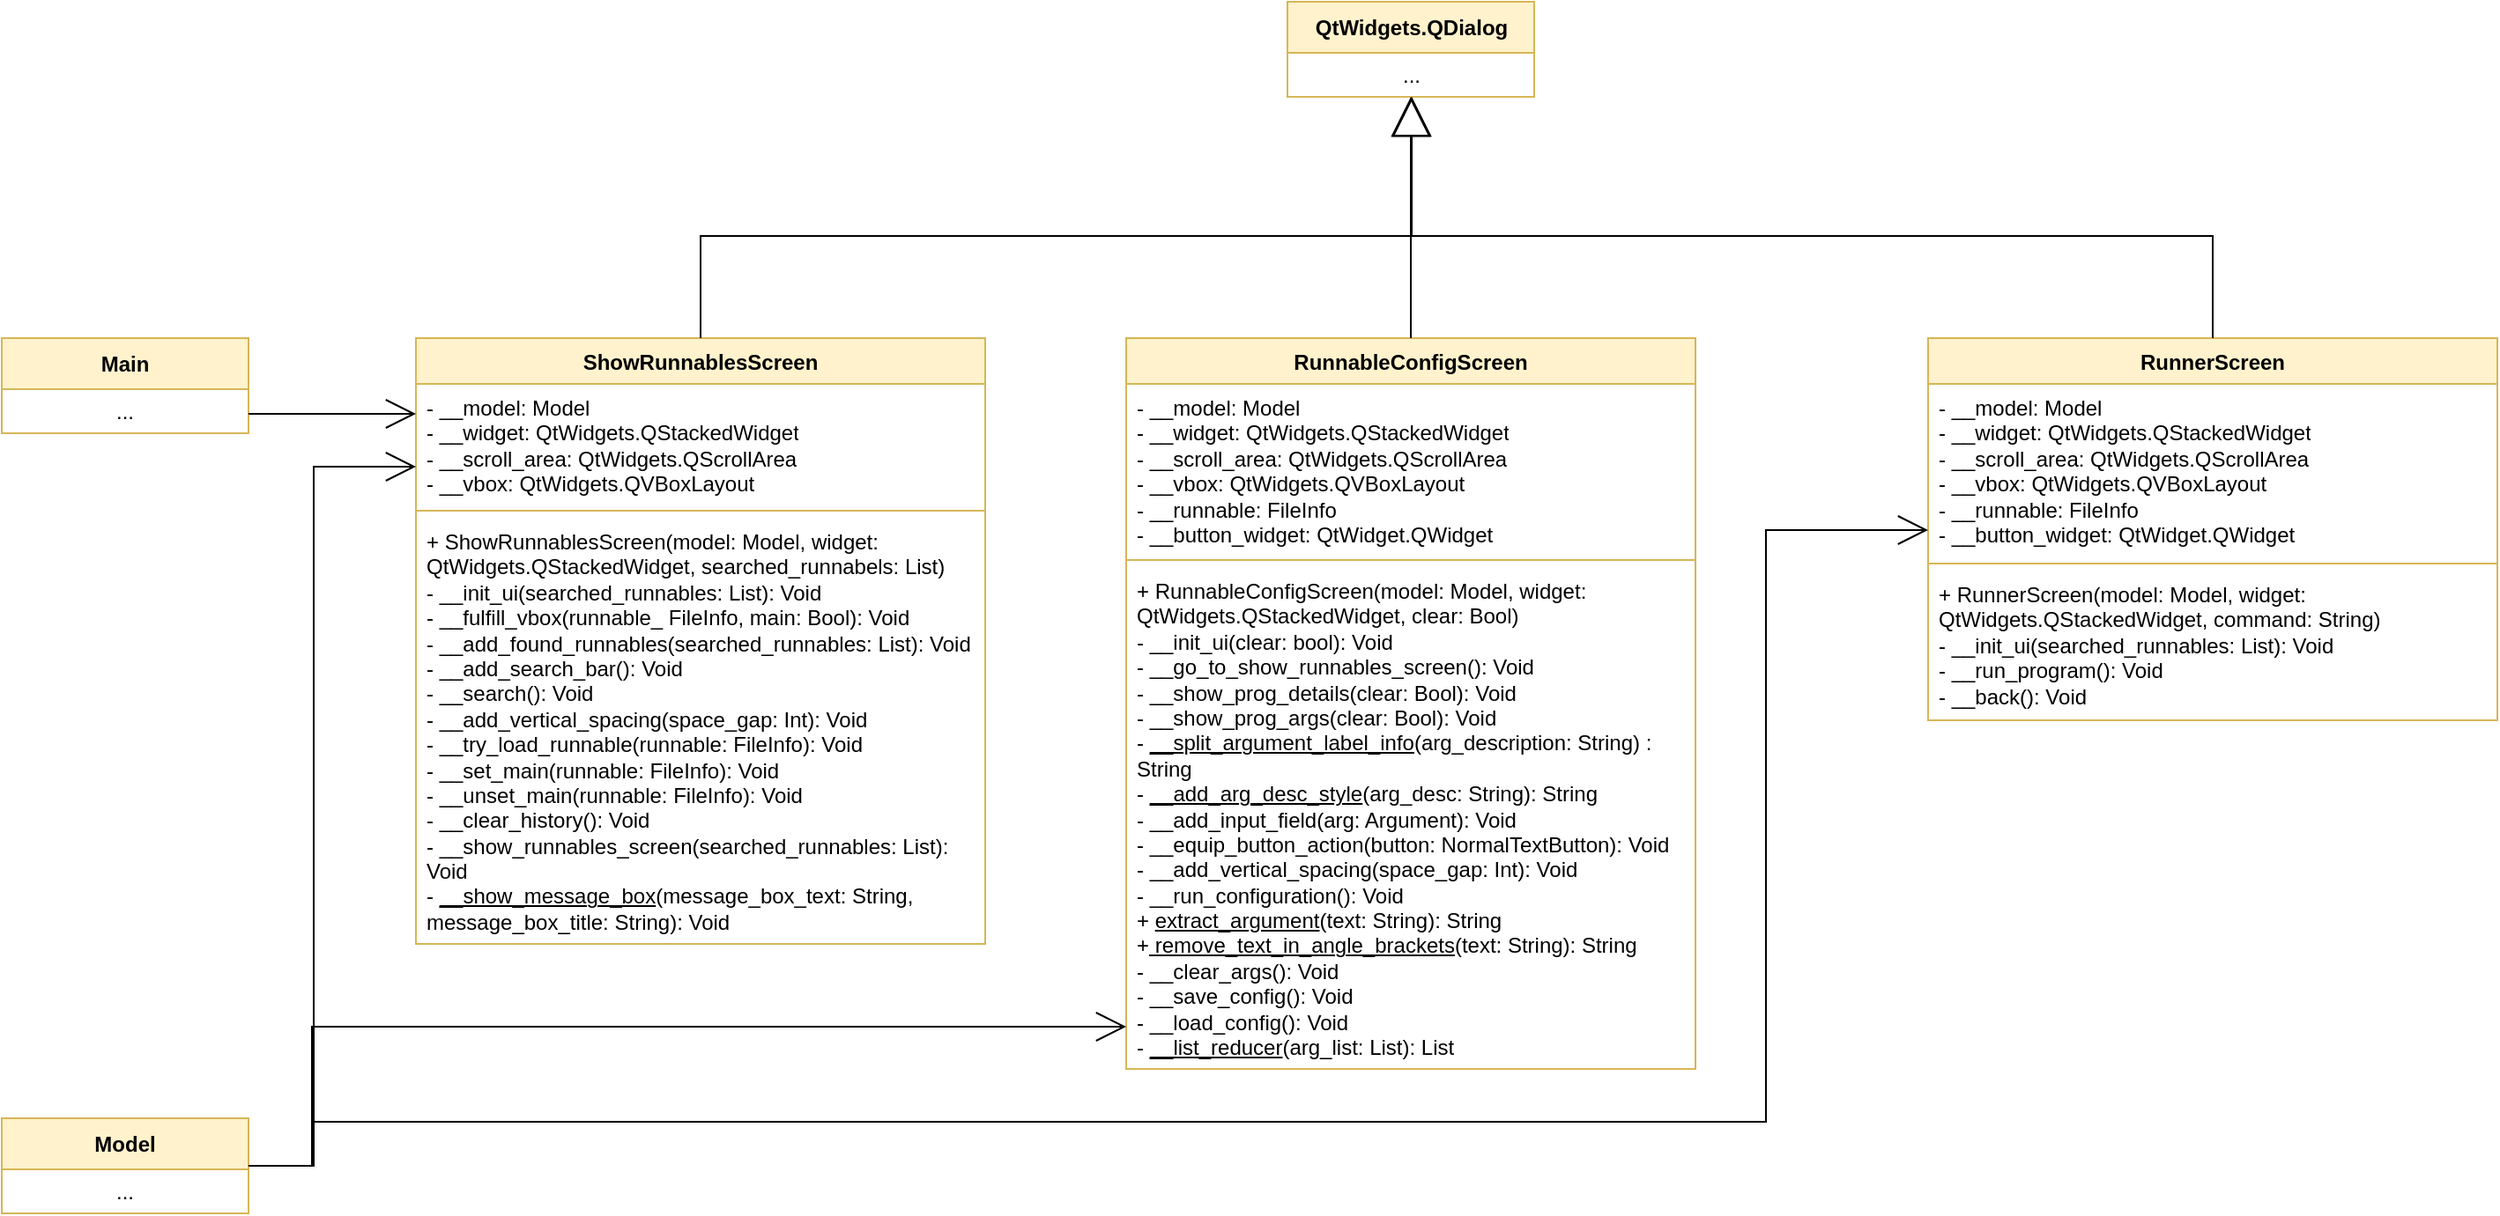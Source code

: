 <mxfile version="24.7.7">
  <diagram name="Page-1" id="9-5UBTBktTCmrauaOCZ5">
    <mxGraphModel dx="1595" dy="701" grid="0" gridSize="10" guides="1" tooltips="1" connect="1" arrows="1" fold="1" page="0" pageScale="1" pageWidth="850" pageHeight="1100" math="0" shadow="0">
      <root>
        <mxCell id="0" />
        <mxCell id="1" parent="0" />
        <mxCell id="OeODY6j1MzYCoBJknC6D-1" value="ShowRunnablesScreen" style="swimlane;fontStyle=1;align=center;verticalAlign=top;childLayout=stackLayout;horizontal=1;startSize=26;horizontalStack=0;resizeParent=1;resizeParentMax=0;resizeLast=0;collapsible=1;marginBottom=0;whiteSpace=wrap;html=1;fillColor=#fff2cc;strokeColor=#d6b656;" vertex="1" parent="1">
          <mxGeometry x="96" y="263" width="323" height="344" as="geometry" />
        </mxCell>
        <mxCell id="OeODY6j1MzYCoBJknC6D-2" value="- __model: Model&lt;div&gt;- __widget:&amp;nbsp;&lt;span style=&quot;background-color: initial;&quot;&gt;QtWidgets.QStackedWidget&lt;/span&gt;&lt;/div&gt;&lt;div&gt;&lt;span style=&quot;background-color: initial;&quot;&gt;- __scroll_area:&amp;nbsp;&lt;/span&gt;&lt;span style=&quot;background-color: initial;&quot;&gt;QtWidgets.&lt;/span&gt;&lt;span style=&quot;background-color: initial;&quot;&gt;QScrollArea&lt;/span&gt;&lt;span style=&quot;background-color: initial;&quot;&gt;&lt;br&gt;&lt;/span&gt;&lt;/div&gt;&lt;div&gt;&lt;span style=&quot;background-color: initial;&quot;&gt;- __vbox:&amp;nbsp;&lt;/span&gt;&lt;span style=&quot;background-color: initial;&quot;&gt;QtWidgets.&lt;/span&gt;&lt;span style=&quot;background-color: initial;&quot;&gt;QVBoxLayout&lt;/span&gt;&lt;/div&gt;&lt;div&gt;&lt;span style=&quot;background-color: initial;&quot;&gt;&lt;br&gt;&lt;/span&gt;&lt;/div&gt;&lt;div&gt;&lt;span style=&quot;background-color: initial;&quot;&gt;&lt;br&gt;&lt;/span&gt;&lt;/div&gt;" style="text;strokeColor=none;fillColor=none;align=left;verticalAlign=top;spacingLeft=4;spacingRight=4;overflow=hidden;rotatable=0;points=[[0,0.5],[1,0.5]];portConstraint=eastwest;whiteSpace=wrap;html=1;" vertex="1" parent="OeODY6j1MzYCoBJknC6D-1">
          <mxGeometry y="26" width="323" height="68" as="geometry" />
        </mxCell>
        <mxCell id="OeODY6j1MzYCoBJknC6D-3" value="" style="line;strokeWidth=1;fillColor=none;align=left;verticalAlign=middle;spacingTop=-1;spacingLeft=3;spacingRight=3;rotatable=0;labelPosition=right;points=[];portConstraint=eastwest;strokeColor=inherit;" vertex="1" parent="OeODY6j1MzYCoBJknC6D-1">
          <mxGeometry y="94" width="323" height="8" as="geometry" />
        </mxCell>
        <mxCell id="OeODY6j1MzYCoBJknC6D-4" value="+ ShowRunnablesScreen(model: Model, widget: QtWidgets.QStackedWidget, searched_runnabels: List)&lt;div&gt;- __init_ui(searched_runnables: List): Void&lt;/div&gt;&lt;div&gt;- __fulfill_vbox(runnable_ FileInfo, main: Bool): Void&lt;/div&gt;&lt;div&gt;- __add_found_runnables(searched_runnables: List): Void&lt;/div&gt;&lt;div&gt;- __add_search_bar(): Void&lt;/div&gt;&lt;div&gt;- __search(): Void&lt;/div&gt;&lt;div&gt;- __add_vertical_spacing(space_gap: Int): Void&lt;/div&gt;&lt;div&gt;- __try_load_runnable(runnable: FileInfo): Void&lt;/div&gt;&lt;div&gt;- __set_main(runnable: FileInfo): Void&lt;/div&gt;&lt;div&gt;- __unset_main(runnable: FileInfo): Void&lt;/div&gt;&lt;div&gt;- __clear_history(): Void&lt;/div&gt;&lt;div&gt;- __show_runnables_screen(searched_runnables: List): Void&lt;/div&gt;&lt;div&gt;- &lt;u&gt;__show_message_box&lt;/u&gt;(message_box_text: String, message_box_title: String): Void&lt;/div&gt;" style="text;strokeColor=none;fillColor=none;align=left;verticalAlign=top;spacingLeft=4;spacingRight=4;overflow=hidden;rotatable=0;points=[[0,0.5],[1,0.5]];portConstraint=eastwest;whiteSpace=wrap;html=1;" vertex="1" parent="OeODY6j1MzYCoBJknC6D-1">
          <mxGeometry y="102" width="323" height="242" as="geometry" />
        </mxCell>
        <mxCell id="OeODY6j1MzYCoBJknC6D-5" value="Model" style="swimlane;fontStyle=1;align=center;verticalAlign=middle;childLayout=stackLayout;horizontal=1;startSize=29;horizontalStack=0;resizeParent=1;resizeParentMax=0;resizeLast=0;collapsible=0;marginBottom=0;html=1;whiteSpace=wrap;fillColor=#fff2cc;strokeColor=#d6b656;" vertex="1" parent="1">
          <mxGeometry x="-139" y="706" width="140" height="54" as="geometry" />
        </mxCell>
        <mxCell id="OeODY6j1MzYCoBJknC6D-7" value="..." style="text;html=1;strokeColor=none;fillColor=none;align=center;verticalAlign=middle;spacingLeft=4;spacingRight=4;overflow=hidden;rotatable=0;points=[[0,0.5],[1,0.5]];portConstraint=eastwest;whiteSpace=wrap;" vertex="1" parent="OeODY6j1MzYCoBJknC6D-5">
          <mxGeometry y="29" width="140" height="25" as="geometry" />
        </mxCell>
        <mxCell id="OeODY6j1MzYCoBJknC6D-8" value="Main" style="swimlane;fontStyle=1;align=center;verticalAlign=middle;childLayout=stackLayout;horizontal=1;startSize=29;horizontalStack=0;resizeParent=1;resizeParentMax=0;resizeLast=0;collapsible=0;marginBottom=0;html=1;whiteSpace=wrap;fillColor=#fff2cc;strokeColor=#d6b656;" vertex="1" parent="1">
          <mxGeometry x="-139" y="263" width="140" height="54" as="geometry" />
        </mxCell>
        <mxCell id="OeODY6j1MzYCoBJknC6D-9" value="..." style="text;html=1;strokeColor=none;fillColor=none;align=center;verticalAlign=middle;spacingLeft=4;spacingRight=4;overflow=hidden;rotatable=0;points=[[0,0.5],[1,0.5]];portConstraint=eastwest;whiteSpace=wrap;" vertex="1" parent="OeODY6j1MzYCoBJknC6D-8">
          <mxGeometry y="29" width="140" height="25" as="geometry" />
        </mxCell>
        <mxCell id="OeODY6j1MzYCoBJknC6D-10" value="QtWidgets.QDialog" style="swimlane;fontStyle=1;align=center;verticalAlign=middle;childLayout=stackLayout;horizontal=1;startSize=29;horizontalStack=0;resizeParent=1;resizeParentMax=0;resizeLast=0;collapsible=0;marginBottom=0;html=1;whiteSpace=wrap;fillColor=#fff2cc;strokeColor=#d6b656;" vertex="1" parent="1">
          <mxGeometry x="590.5" y="72" width="140" height="54" as="geometry" />
        </mxCell>
        <mxCell id="OeODY6j1MzYCoBJknC6D-11" value="..." style="text;html=1;strokeColor=none;fillColor=none;align=center;verticalAlign=middle;spacingLeft=4;spacingRight=4;overflow=hidden;rotatable=0;points=[[0,0.5],[1,0.5]];portConstraint=eastwest;whiteSpace=wrap;" vertex="1" parent="OeODY6j1MzYCoBJknC6D-10">
          <mxGeometry y="29" width="140" height="25" as="geometry" />
        </mxCell>
        <mxCell id="OeODY6j1MzYCoBJknC6D-12" value="RunnableConfigScreen" style="swimlane;fontStyle=1;align=center;verticalAlign=top;childLayout=stackLayout;horizontal=1;startSize=26;horizontalStack=0;resizeParent=1;resizeParentMax=0;resizeLast=0;collapsible=1;marginBottom=0;whiteSpace=wrap;html=1;fillColor=#fff2cc;strokeColor=#d6b656;" vertex="1" parent="1">
          <mxGeometry x="499" y="263" width="323" height="415" as="geometry" />
        </mxCell>
        <mxCell id="OeODY6j1MzYCoBJknC6D-13" value="- __model: Model&lt;div&gt;- __widget:&amp;nbsp;&lt;span style=&quot;background-color: initial;&quot;&gt;QtWidgets.QStackedWidget&lt;/span&gt;&lt;/div&gt;&lt;div&gt;&lt;span style=&quot;background-color: initial;&quot;&gt;- __scroll_area:&amp;nbsp;&lt;/span&gt;&lt;span style=&quot;background-color: initial;&quot;&gt;QtWidgets.&lt;/span&gt;&lt;span style=&quot;background-color: initial;&quot;&gt;QScrollArea&lt;/span&gt;&lt;span style=&quot;background-color: initial;&quot;&gt;&lt;br&gt;&lt;/span&gt;&lt;/div&gt;&lt;div&gt;&lt;span style=&quot;background-color: initial;&quot;&gt;- __vbox:&amp;nbsp;&lt;/span&gt;&lt;span style=&quot;background-color: initial;&quot;&gt;QtWidgets.&lt;/span&gt;&lt;span style=&quot;background-color: initial;&quot;&gt;QVBoxLayout&lt;/span&gt;&lt;/div&gt;&lt;div&gt;&lt;span style=&quot;background-color: initial;&quot;&gt;- __runnable: FileInfo&lt;/span&gt;&lt;/div&gt;&lt;div&gt;- __button_widget: QtWidget.QWidget&lt;/div&gt;" style="text;strokeColor=none;fillColor=none;align=left;verticalAlign=top;spacingLeft=4;spacingRight=4;overflow=hidden;rotatable=0;points=[[0,0.5],[1,0.5]];portConstraint=eastwest;whiteSpace=wrap;html=1;" vertex="1" parent="OeODY6j1MzYCoBJknC6D-12">
          <mxGeometry y="26" width="323" height="96" as="geometry" />
        </mxCell>
        <mxCell id="OeODY6j1MzYCoBJknC6D-14" value="" style="line;strokeWidth=1;fillColor=none;align=left;verticalAlign=middle;spacingTop=-1;spacingLeft=3;spacingRight=3;rotatable=0;labelPosition=right;points=[];portConstraint=eastwest;strokeColor=inherit;" vertex="1" parent="OeODY6j1MzYCoBJknC6D-12">
          <mxGeometry y="122" width="323" height="8" as="geometry" />
        </mxCell>
        <mxCell id="OeODY6j1MzYCoBJknC6D-15" value="+ RunnableConfigScreen(model: Model, widget: QtWidgets.QStackedWidget, clear: Bool)&lt;div&gt;- __init_ui(clear: bool): Void&lt;/div&gt;&lt;div&gt;- __go_to_show_runnables_screen(): Void&lt;/div&gt;&lt;div&gt;- __show_prog_details(clear: Bool): Void&lt;/div&gt;&lt;div&gt;- __show_prog_args(clear: Bool): Void&lt;/div&gt;&lt;div&gt;- &lt;u&gt;__split_argument_label_info&lt;/u&gt;(arg_description: String) : String&lt;/div&gt;&lt;div&gt;- &lt;u&gt;__add_arg_desc_style&lt;/u&gt;(arg_desc: String): String&lt;/div&gt;&lt;div&gt;- __add_input_field(arg: Argument): Void&lt;/div&gt;&lt;div&gt;- __equip_button_action(button: NormalTextButton): Void&lt;/div&gt;&lt;div&gt;- __add_vertical_spacing(space_gap: Int): Void&lt;/div&gt;&lt;div&gt;- __run_configuration(): Void&lt;/div&gt;&lt;div&gt;+ &lt;u&gt;extract_argument&lt;/u&gt;(text: String): String&lt;/div&gt;&lt;div&gt;+&lt;u&gt; remove_text_in_angle_brackets&lt;/u&gt;(text: String): String&lt;/div&gt;&lt;div&gt;- __clear_args(): Void&lt;/div&gt;&lt;div&gt;- __save_config(): Void&lt;/div&gt;&lt;div&gt;- __load_config(): Void&lt;/div&gt;&lt;div&gt;- &lt;u&gt;__list_reducer&lt;/u&gt;(arg_list: List): List&lt;br&gt;&lt;br&gt;&lt;/div&gt;" style="text;strokeColor=none;fillColor=none;align=left;verticalAlign=top;spacingLeft=4;spacingRight=4;overflow=hidden;rotatable=0;points=[[0,0.5],[1,0.5]];portConstraint=eastwest;whiteSpace=wrap;html=1;" vertex="1" parent="OeODY6j1MzYCoBJknC6D-12">
          <mxGeometry y="130" width="323" height="285" as="geometry" />
        </mxCell>
        <mxCell id="OeODY6j1MzYCoBJknC6D-16" value="RunnerScreen" style="swimlane;fontStyle=1;align=center;verticalAlign=top;childLayout=stackLayout;horizontal=1;startSize=26;horizontalStack=0;resizeParent=1;resizeParentMax=0;resizeLast=0;collapsible=1;marginBottom=0;whiteSpace=wrap;html=1;fillColor=#fff2cc;strokeColor=#d6b656;" vertex="1" parent="1">
          <mxGeometry x="954" y="263" width="323" height="217" as="geometry" />
        </mxCell>
        <mxCell id="OeODY6j1MzYCoBJknC6D-17" value="&lt;div&gt;- __model: Model&lt;div&gt;- __widget:&amp;nbsp;&lt;span style=&quot;background-color: initial;&quot;&gt;QtWidgets.QStackedWidget&lt;/span&gt;&lt;/div&gt;&lt;div&gt;&lt;span style=&quot;background-color: initial;&quot;&gt;- __scroll_area:&amp;nbsp;&lt;/span&gt;&lt;span style=&quot;background-color: initial;&quot;&gt;QtWidgets.&lt;/span&gt;&lt;span style=&quot;background-color: initial;&quot;&gt;QScrollArea&lt;/span&gt;&lt;span style=&quot;background-color: initial;&quot;&gt;&lt;br&gt;&lt;/span&gt;&lt;/div&gt;&lt;div&gt;&lt;span style=&quot;background-color: initial;&quot;&gt;- __vbox:&amp;nbsp;&lt;/span&gt;&lt;span style=&quot;background-color: initial;&quot;&gt;QtWidgets.&lt;/span&gt;&lt;span style=&quot;background-color: initial;&quot;&gt;QVBoxLayout&lt;/span&gt;&lt;/div&gt;&lt;div&gt;&lt;span style=&quot;background-color: initial;&quot;&gt;- __runnable: FileInfo&lt;/span&gt;&lt;/div&gt;&lt;div&gt;- __button_widget: QtWidget.QWidget&lt;/div&gt;&lt;/div&gt;" style="text;strokeColor=none;fillColor=none;align=left;verticalAlign=top;spacingLeft=4;spacingRight=4;overflow=hidden;rotatable=0;points=[[0,0.5],[1,0.5]];portConstraint=eastwest;whiteSpace=wrap;html=1;" vertex="1" parent="OeODY6j1MzYCoBJknC6D-16">
          <mxGeometry y="26" width="323" height="98" as="geometry" />
        </mxCell>
        <mxCell id="OeODY6j1MzYCoBJknC6D-18" value="" style="line;strokeWidth=1;fillColor=none;align=left;verticalAlign=middle;spacingTop=-1;spacingLeft=3;spacingRight=3;rotatable=0;labelPosition=right;points=[];portConstraint=eastwest;strokeColor=inherit;" vertex="1" parent="OeODY6j1MzYCoBJknC6D-16">
          <mxGeometry y="124" width="323" height="8" as="geometry" />
        </mxCell>
        <mxCell id="OeODY6j1MzYCoBJknC6D-19" value="+ RunnerScreen(model: Model, widget: QtWidgets.QStackedWidget, command: String)&lt;div&gt;- __init_ui(searched_runnables: List): Void&lt;/div&gt;&lt;div&gt;- __run_program(): Void&lt;br&gt;&lt;/div&gt;&lt;div&gt;- __back(): Void&lt;/div&gt;" style="text;strokeColor=none;fillColor=none;align=left;verticalAlign=top;spacingLeft=4;spacingRight=4;overflow=hidden;rotatable=0;points=[[0,0.5],[1,0.5]];portConstraint=eastwest;whiteSpace=wrap;html=1;" vertex="1" parent="OeODY6j1MzYCoBJknC6D-16">
          <mxGeometry y="132" width="323" height="85" as="geometry" />
        </mxCell>
        <mxCell id="OeODY6j1MzYCoBJknC6D-20" style="edgeStyle=orthogonalEdgeStyle;rounded=0;orthogonalLoop=1;jettySize=auto;html=1;endArrow=block;endFill=0;endSize=20;strokeColor=default;" edge="1" parent="1" source="OeODY6j1MzYCoBJknC6D-12" target="OeODY6j1MzYCoBJknC6D-10">
          <mxGeometry relative="1" as="geometry">
            <mxPoint x="251" y="456" as="sourcePoint" />
            <mxPoint x="251" y="366" as="targetPoint" />
          </mxGeometry>
        </mxCell>
        <mxCell id="OeODY6j1MzYCoBJknC6D-21" style="edgeStyle=orthogonalEdgeStyle;rounded=0;orthogonalLoop=1;jettySize=auto;html=1;endArrow=block;endFill=0;endSize=20;strokeColor=default;" edge="1" parent="1" source="OeODY6j1MzYCoBJknC6D-1" target="OeODY6j1MzYCoBJknC6D-10">
          <mxGeometry relative="1" as="geometry">
            <mxPoint x="671" y="273" as="sourcePoint" />
            <mxPoint x="671" y="136" as="targetPoint" />
            <Array as="points">
              <mxPoint x="258" y="205" />
              <mxPoint x="661" y="205" />
            </Array>
          </mxGeometry>
        </mxCell>
        <mxCell id="OeODY6j1MzYCoBJknC6D-22" style="edgeStyle=orthogonalEdgeStyle;rounded=0;orthogonalLoop=1;jettySize=auto;html=1;endArrow=block;endFill=0;endSize=20;strokeColor=default;" edge="1" parent="1" source="OeODY6j1MzYCoBJknC6D-16" target="OeODY6j1MzYCoBJknC6D-10">
          <mxGeometry relative="1" as="geometry">
            <mxPoint x="681" y="283" as="sourcePoint" />
            <mxPoint x="681" y="146" as="targetPoint" />
            <Array as="points">
              <mxPoint x="1116" y="205" />
              <mxPoint x="661" y="205" />
            </Array>
          </mxGeometry>
        </mxCell>
        <mxCell id="OeODY6j1MzYCoBJknC6D-24" style="edgeStyle=orthogonalEdgeStyle;rounded=0;orthogonalLoop=1;jettySize=auto;html=1;endArrow=open;endFill=0;endSize=15;" edge="1" parent="1" source="OeODY6j1MzYCoBJknC6D-8" target="OeODY6j1MzYCoBJknC6D-1">
          <mxGeometry relative="1" as="geometry">
            <mxPoint x="0.17" y="476" as="sourcePoint" />
            <mxPoint x="0.17" y="375" as="targetPoint" />
            <Array as="points">
              <mxPoint x="49" y="306" />
              <mxPoint x="49" y="306" />
            </Array>
          </mxGeometry>
        </mxCell>
        <mxCell id="OeODY6j1MzYCoBJknC6D-25" style="edgeStyle=orthogonalEdgeStyle;rounded=0;orthogonalLoop=1;jettySize=auto;html=1;endArrow=open;endFill=0;endSize=15;" edge="1" parent="1" source="OeODY6j1MzYCoBJknC6D-5" target="OeODY6j1MzYCoBJknC6D-12">
          <mxGeometry relative="1" as="geometry">
            <mxPoint x="11" y="316" as="sourcePoint" />
            <mxPoint x="106" y="316" as="targetPoint" />
            <Array as="points">
              <mxPoint x="37" y="733" />
              <mxPoint x="37" y="654" />
            </Array>
          </mxGeometry>
        </mxCell>
        <mxCell id="OeODY6j1MzYCoBJknC6D-26" style="edgeStyle=orthogonalEdgeStyle;rounded=0;orthogonalLoop=1;jettySize=auto;html=1;endArrow=open;endFill=0;endSize=15;" edge="1" parent="1" source="OeODY6j1MzYCoBJknC6D-5" target="OeODY6j1MzYCoBJknC6D-16">
          <mxGeometry relative="1" as="geometry">
            <mxPoint x="21" y="326" as="sourcePoint" />
            <mxPoint x="116" y="326" as="targetPoint" />
            <Array as="points">
              <mxPoint x="38" y="733" />
              <mxPoint x="38" y="708" />
              <mxPoint x="862" y="708" />
              <mxPoint x="862" y="372" />
            </Array>
          </mxGeometry>
        </mxCell>
        <mxCell id="OeODY6j1MzYCoBJknC6D-27" style="edgeStyle=orthogonalEdgeStyle;rounded=0;orthogonalLoop=1;jettySize=auto;html=1;endArrow=open;endFill=0;endSize=15;" edge="1" parent="1" source="OeODY6j1MzYCoBJknC6D-5" target="OeODY6j1MzYCoBJknC6D-1">
          <mxGeometry relative="1" as="geometry">
            <mxPoint x="31" y="336" as="sourcePoint" />
            <mxPoint x="126" y="336" as="targetPoint" />
            <Array as="points">
              <mxPoint x="38" y="733" />
              <mxPoint x="38" y="336" />
            </Array>
          </mxGeometry>
        </mxCell>
      </root>
    </mxGraphModel>
  </diagram>
</mxfile>
